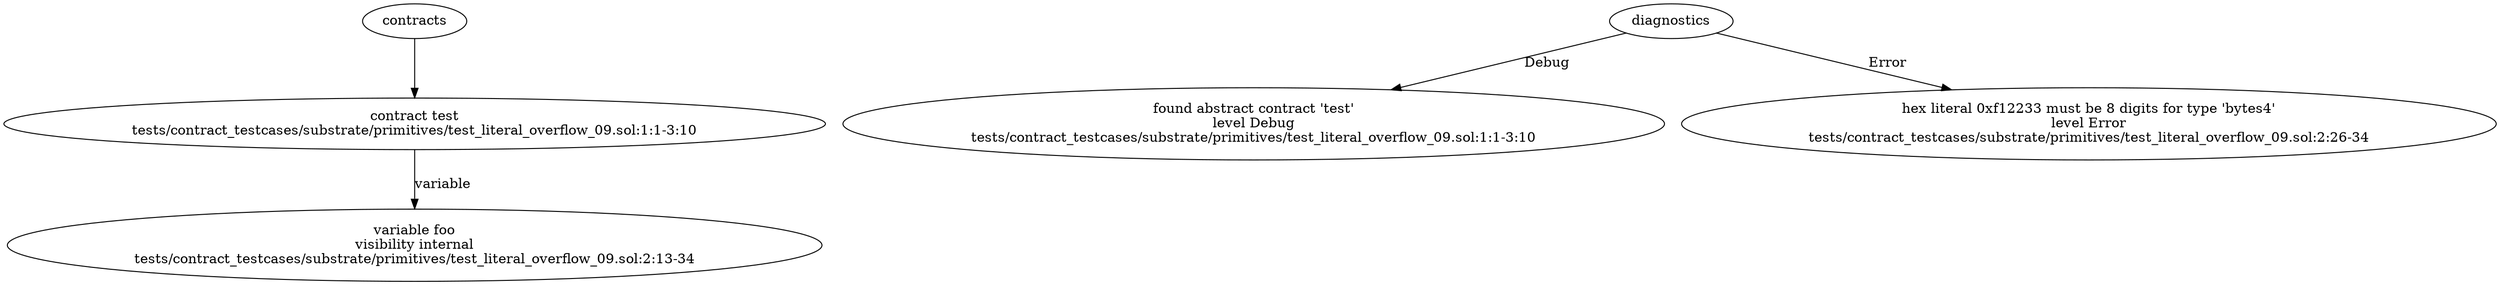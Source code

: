 strict digraph "tests/contract_testcases/substrate/primitives/test_literal_overflow_09.sol" {
	contract [label="contract test\ntests/contract_testcases/substrate/primitives/test_literal_overflow_09.sol:1:1-3:10"]
	var [label="variable foo\nvisibility internal\ntests/contract_testcases/substrate/primitives/test_literal_overflow_09.sol:2:13-34"]
	diagnostic [label="found abstract contract 'test'\nlevel Debug\ntests/contract_testcases/substrate/primitives/test_literal_overflow_09.sol:1:1-3:10"]
	diagnostic_5 [label="hex literal 0xf12233 must be 8 digits for type 'bytes4'\nlevel Error\ntests/contract_testcases/substrate/primitives/test_literal_overflow_09.sol:2:26-34"]
	contracts -> contract
	contract -> var [label="variable"]
	diagnostics -> diagnostic [label="Debug"]
	diagnostics -> diagnostic_5 [label="Error"]
}
